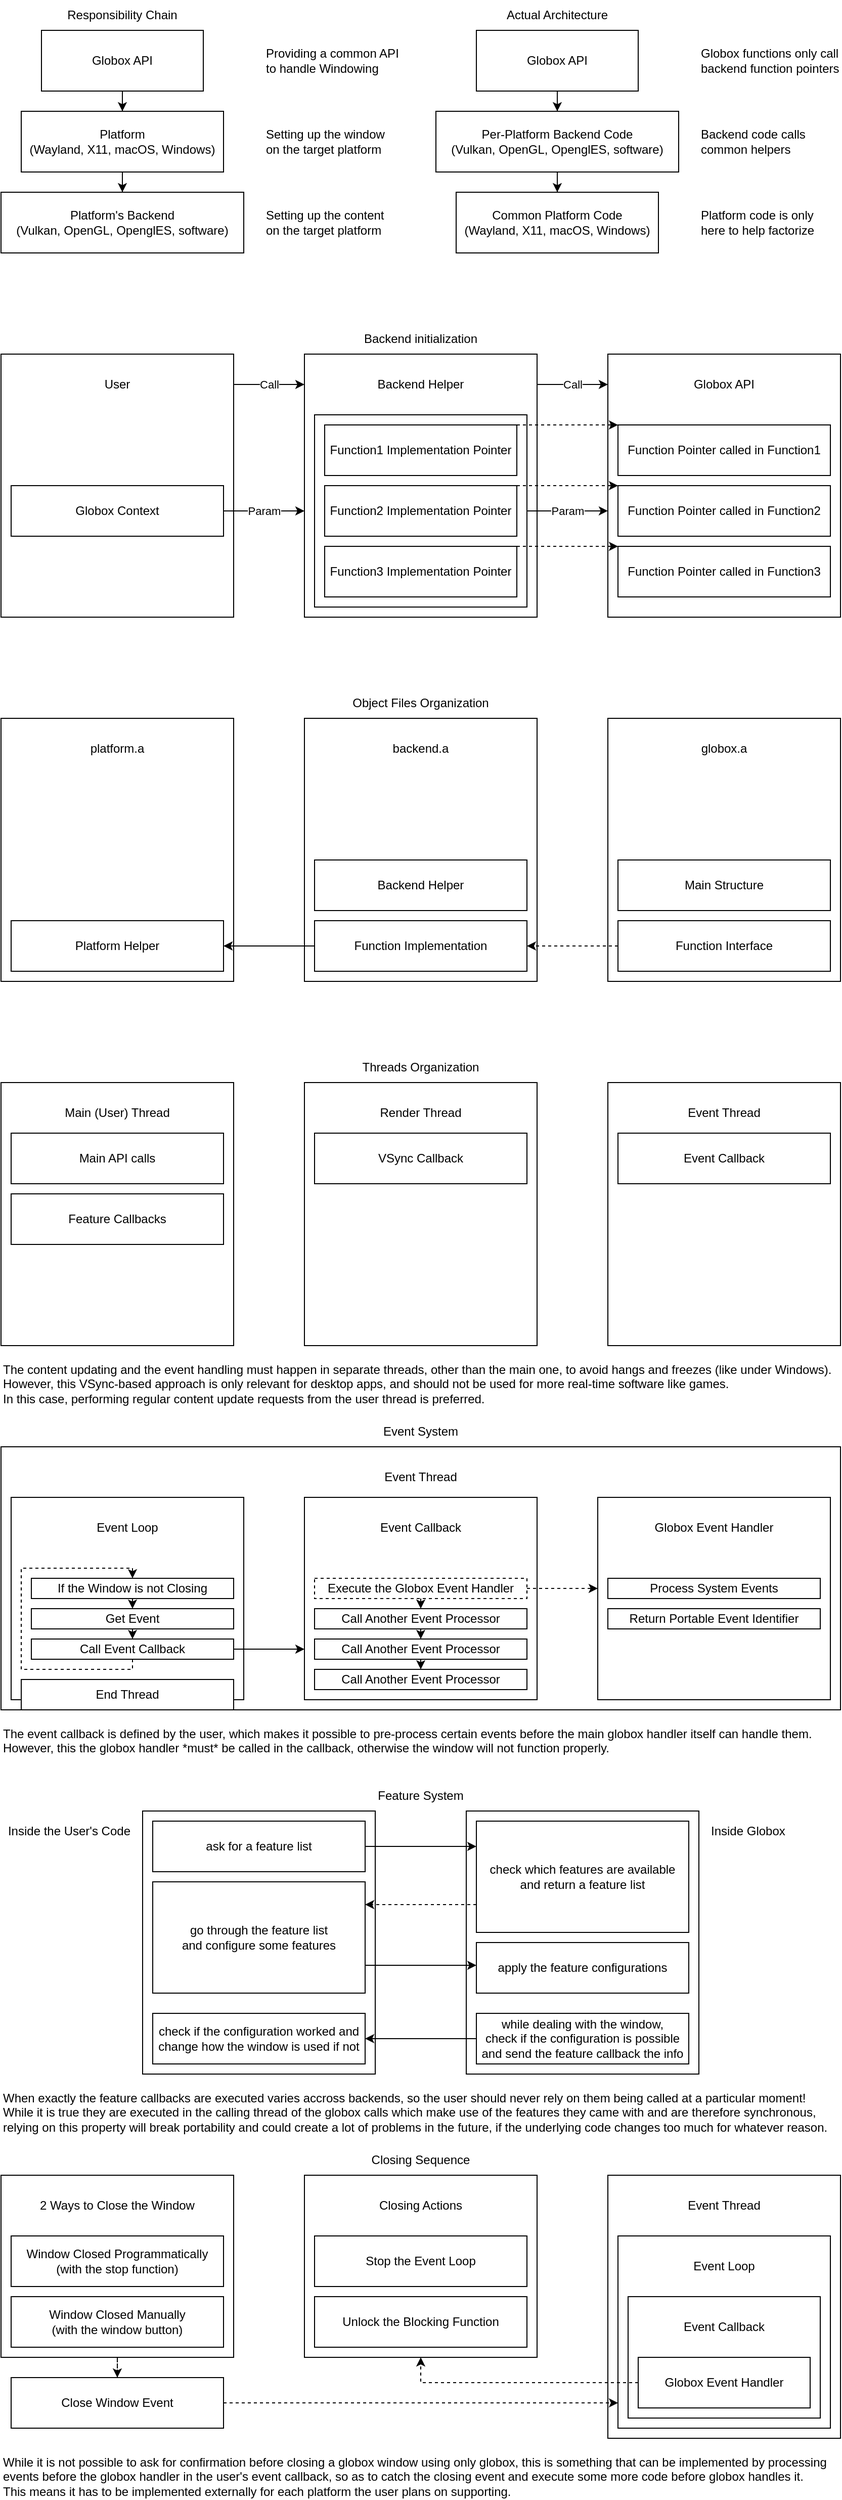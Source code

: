 <mxfile version="19.0.3" type="device"><diagram id="q395PleBGJEE1dHYPSkm" name="Page-1"><mxGraphModel dx="1185" dy="733" grid="1" gridSize="10" guides="0" tooltips="1" connect="1" arrows="1" fold="1" page="1" pageScale="1" pageWidth="850" pageHeight="1100" math="0" shadow="0"><root><mxCell id="0"/><mxCell id="1" parent="0"/><mxCell id="SgQRQiQoT7Ghh1kiMWco-44" value="" style="rounded=0;whiteSpace=wrap;html=1;" vertex="1" parent="1"><mxGeometry x="470" y="1800" width="230" height="260" as="geometry"/></mxCell><mxCell id="SgQRQiQoT7Ghh1kiMWco-29" value="" style="rounded=0;whiteSpace=wrap;html=1;" vertex="1" parent="1"><mxGeometry x="310" y="2160" width="230" height="180" as="geometry"/></mxCell><mxCell id="SgQRQiQoT7Ghh1kiMWco-40" style="edgeStyle=orthogonalEdgeStyle;rounded=0;orthogonalLoop=1;jettySize=auto;html=1;dashed=1;" edge="1" parent="1" source="SgQRQiQoT7Ghh1kiMWco-28" target="SgQRQiQoT7Ghh1kiMWco-9"><mxGeometry relative="1" as="geometry"/></mxCell><mxCell id="SgQRQiQoT7Ghh1kiMWco-28" value="" style="rounded=0;whiteSpace=wrap;html=1;" vertex="1" parent="1"><mxGeometry x="10" y="2160" width="230" height="180" as="geometry"/></mxCell><mxCell id="Ep6FRqUDfhVy1RujFqvS-13" value="" style="rounded=0;whiteSpace=wrap;html=1;" parent="1" vertex="1"><mxGeometry x="310" y="360" width="230" height="260" as="geometry"/></mxCell><mxCell id="Ep6FRqUDfhVy1RujFqvS-33" value="Param" style="edgeStyle=orthogonalEdgeStyle;rounded=0;orthogonalLoop=1;jettySize=auto;html=1;entryX=0;entryY=0.596;entryDx=0;entryDy=0;entryPerimeter=0;" parent="1" source="Ep6FRqUDfhVy1RujFqvS-31" target="Ep6FRqUDfhVy1RujFqvS-12" edge="1"><mxGeometry relative="1" as="geometry"><Array as="points"/></mxGeometry></mxCell><mxCell id="Ep6FRqUDfhVy1RujFqvS-31" value="" style="rounded=0;whiteSpace=wrap;html=1;" parent="1" vertex="1"><mxGeometry x="320" y="420" width="210" height="190" as="geometry"/></mxCell><mxCell id="Ep6FRqUDfhVy1RujFqvS-12" value="" style="rounded=0;whiteSpace=wrap;html=1;" parent="1" vertex="1"><mxGeometry x="610" y="360" width="230" height="260" as="geometry"/></mxCell><mxCell id="Ep6FRqUDfhVy1RujFqvS-30" value="&lt;div&gt;Call&lt;/div&gt;" style="edgeStyle=orthogonalEdgeStyle;rounded=0;orthogonalLoop=1;jettySize=auto;html=1;" parent="1" target="Ep6FRqUDfhVy1RujFqvS-12" edge="1"><mxGeometry relative="1" as="geometry"><mxPoint x="540" y="390" as="sourcePoint"/><Array as="points"><mxPoint x="540" y="390"/></Array></mxGeometry></mxCell><mxCell id="Wh6roSkXp979IWMYwvBI-26" style="edgeStyle=orthogonalEdgeStyle;rounded=0;orthogonalLoop=1;jettySize=auto;html=1;" parent="1" source="Wh6roSkXp979IWMYwvBI-1" target="Wh6roSkXp979IWMYwvBI-2" edge="1"><mxGeometry relative="1" as="geometry"/></mxCell><mxCell id="Wh6roSkXp979IWMYwvBI-1" value="&lt;div&gt;Platform&lt;/div&gt;&lt;div&gt;(Wayland, X11, macOS, Windows)&lt;/div&gt;" style="rounded=0;whiteSpace=wrap;html=1;" parent="1" vertex="1"><mxGeometry x="30" y="120" width="200" height="60" as="geometry"/></mxCell><mxCell id="Wh6roSkXp979IWMYwvBI-2" value="&lt;div&gt;Platform's Backend&lt;/div&gt;&lt;div&gt;(Vulkan, OpenGL, OpenglES, software)&lt;/div&gt;" style="rounded=0;whiteSpace=wrap;html=1;" parent="1" vertex="1"><mxGeometry x="10" y="200" width="240" height="60" as="geometry"/></mxCell><mxCell id="Wh6roSkXp979IWMYwvBI-25" style="edgeStyle=orthogonalEdgeStyle;rounded=0;orthogonalLoop=1;jettySize=auto;html=1;" parent="1" source="Wh6roSkXp979IWMYwvBI-3" target="Wh6roSkXp979IWMYwvBI-1" edge="1"><mxGeometry relative="1" as="geometry"/></mxCell><mxCell id="Wh6roSkXp979IWMYwvBI-3" value="&lt;div&gt;Globox API&lt;/div&gt;" style="rounded=0;whiteSpace=wrap;html=1;" parent="1" vertex="1"><mxGeometry x="50" y="40" width="160" height="60" as="geometry"/></mxCell><mxCell id="Wh6roSkXp979IWMYwvBI-4" value="Responsibility Chain" style="text;html=1;strokeColor=none;fillColor=none;align=center;verticalAlign=middle;whiteSpace=wrap;rounded=0;" parent="1" vertex="1"><mxGeometry x="10" y="10" width="240" height="30" as="geometry"/></mxCell><mxCell id="Wh6roSkXp979IWMYwvBI-5" value="Providing a common API to handle Windowing" style="text;html=1;strokeColor=none;fillColor=none;align=left;verticalAlign=middle;whiteSpace=wrap;rounded=0;" parent="1" vertex="1"><mxGeometry x="270" y="50" width="140" height="40" as="geometry"/></mxCell><mxCell id="Wh6roSkXp979IWMYwvBI-6" value="Setting up the window on the target platform" style="text;html=1;strokeColor=none;fillColor=none;align=left;verticalAlign=middle;whiteSpace=wrap;rounded=0;" parent="1" vertex="1"><mxGeometry x="270" y="130" width="130" height="40" as="geometry"/></mxCell><mxCell id="Wh6roSkXp979IWMYwvBI-7" value="Setting up the content on the target platform" style="text;html=1;strokeColor=none;fillColor=none;align=left;verticalAlign=middle;whiteSpace=wrap;rounded=0;" parent="1" vertex="1"><mxGeometry x="270" y="210" width="130" height="40" as="geometry"/></mxCell><mxCell id="Wh6roSkXp979IWMYwvBI-18" value="&lt;div&gt;Common Platform Code&lt;br&gt;&lt;/div&gt;&lt;div&gt;(Wayland, X11, macOS, Windows)&lt;/div&gt;" style="rounded=0;whiteSpace=wrap;html=1;" parent="1" vertex="1"><mxGeometry x="460" y="200" width="200" height="60" as="geometry"/></mxCell><mxCell id="Wh6roSkXp979IWMYwvBI-28" style="edgeStyle=orthogonalEdgeStyle;rounded=0;orthogonalLoop=1;jettySize=auto;html=1;" parent="1" source="Wh6roSkXp979IWMYwvBI-19" target="Wh6roSkXp979IWMYwvBI-18" edge="1"><mxGeometry relative="1" as="geometry"/></mxCell><mxCell id="Wh6roSkXp979IWMYwvBI-19" value="&lt;div&gt;Per-Platform Backend Code&lt;br&gt;&lt;/div&gt;&lt;div&gt;(Vulkan, OpenGL, OpenglES, software)&lt;/div&gt;" style="rounded=0;whiteSpace=wrap;html=1;" parent="1" vertex="1"><mxGeometry x="440" y="120" width="240" height="60" as="geometry"/></mxCell><mxCell id="Wh6roSkXp979IWMYwvBI-27" style="edgeStyle=orthogonalEdgeStyle;rounded=0;orthogonalLoop=1;jettySize=auto;html=1;" parent="1" source="Wh6roSkXp979IWMYwvBI-20" target="Wh6roSkXp979IWMYwvBI-19" edge="1"><mxGeometry relative="1" as="geometry"/></mxCell><mxCell id="Wh6roSkXp979IWMYwvBI-20" value="&lt;div&gt;Globox API&lt;/div&gt;" style="rounded=0;whiteSpace=wrap;html=1;" parent="1" vertex="1"><mxGeometry x="480" y="40" width="160" height="60" as="geometry"/></mxCell><mxCell id="Wh6roSkXp979IWMYwvBI-21" value="&lt;div&gt;Actual Architecture&lt;/div&gt;" style="text;html=1;strokeColor=none;fillColor=none;align=center;verticalAlign=middle;whiteSpace=wrap;rounded=0;" parent="1" vertex="1"><mxGeometry x="440" y="10" width="240" height="30" as="geometry"/></mxCell><mxCell id="Wh6roSkXp979IWMYwvBI-22" value="Globox functions only call backend function pointers" style="text;html=1;strokeColor=none;fillColor=none;align=left;verticalAlign=middle;whiteSpace=wrap;rounded=0;" parent="1" vertex="1"><mxGeometry x="700" y="50" width="140" height="40" as="geometry"/></mxCell><mxCell id="Wh6roSkXp979IWMYwvBI-23" value="Backend code calls common helpers" style="text;html=1;strokeColor=none;fillColor=none;align=left;verticalAlign=middle;whiteSpace=wrap;rounded=0;" parent="1" vertex="1"><mxGeometry x="700" y="130" width="130" height="40" as="geometry"/></mxCell><mxCell id="Wh6roSkXp979IWMYwvBI-24" value="&lt;div&gt;Platform code is only here to help factorize&lt;/div&gt;" style="text;html=1;strokeColor=none;fillColor=none;align=left;verticalAlign=middle;whiteSpace=wrap;rounded=0;" parent="1" vertex="1"><mxGeometry x="700" y="210" width="130" height="40" as="geometry"/></mxCell><mxCell id="Ep6FRqUDfhVy1RujFqvS-20" value="Call" style="edgeStyle=orthogonalEdgeStyle;rounded=0;orthogonalLoop=1;jettySize=auto;html=1;" parent="1" source="Ep6FRqUDfhVy1RujFqvS-5" edge="1"><mxGeometry relative="1" as="geometry"><mxPoint x="310" y="390" as="targetPoint"/><Array as="points"><mxPoint x="310" y="390"/></Array></mxGeometry></mxCell><mxCell id="Ep6FRqUDfhVy1RujFqvS-5" value="" style="rounded=0;whiteSpace=wrap;html=1;" parent="1" vertex="1"><mxGeometry x="10" y="360" width="230" height="260" as="geometry"/></mxCell><mxCell id="Ep6FRqUDfhVy1RujFqvS-34" style="edgeStyle=orthogonalEdgeStyle;rounded=0;orthogonalLoop=1;jettySize=auto;html=1;dashed=1;" parent="1" source="Ep6FRqUDfhVy1RujFqvS-2" target="Ep6FRqUDfhVy1RujFqvS-14" edge="1"><mxGeometry relative="1" as="geometry"><Array as="points"><mxPoint x="570" y="430"/><mxPoint x="570" y="430"/></Array></mxGeometry></mxCell><mxCell id="Ep6FRqUDfhVy1RujFqvS-2" value="Function1 Implementation Pointer" style="rounded=0;whiteSpace=wrap;html=1;" parent="1" vertex="1"><mxGeometry x="330" y="430" width="190" height="50" as="geometry"/></mxCell><mxCell id="Ep6FRqUDfhVy1RujFqvS-35" style="edgeStyle=orthogonalEdgeStyle;rounded=0;orthogonalLoop=1;jettySize=auto;html=1;exitX=1;exitY=0;exitDx=0;exitDy=0;entryX=0;entryY=0;entryDx=0;entryDy=0;dashed=1;" parent="1" source="Ep6FRqUDfhVy1RujFqvS-3" target="Ep6FRqUDfhVy1RujFqvS-15" edge="1"><mxGeometry relative="1" as="geometry"><Array as="points"><mxPoint x="570" y="490"/><mxPoint x="570" y="490"/></Array></mxGeometry></mxCell><mxCell id="Ep6FRqUDfhVy1RujFqvS-3" value="Function2 Implementation Pointer" style="rounded=0;whiteSpace=wrap;html=1;" parent="1" vertex="1"><mxGeometry x="330" y="490" width="190" height="50" as="geometry"/></mxCell><mxCell id="Ep6FRqUDfhVy1RujFqvS-36" style="edgeStyle=orthogonalEdgeStyle;rounded=0;orthogonalLoop=1;jettySize=auto;html=1;exitX=1;exitY=0;exitDx=0;exitDy=0;entryX=0;entryY=0;entryDx=0;entryDy=0;dashed=1;" parent="1" source="Ep6FRqUDfhVy1RujFqvS-10" target="Ep6FRqUDfhVy1RujFqvS-16" edge="1"><mxGeometry relative="1" as="geometry"><Array as="points"><mxPoint x="550" y="550"/><mxPoint x="550" y="550"/></Array></mxGeometry></mxCell><mxCell id="Ep6FRqUDfhVy1RujFqvS-10" value="Function3 Implementation Pointer" style="rounded=0;whiteSpace=wrap;html=1;" parent="1" vertex="1"><mxGeometry x="330" y="550" width="190" height="50" as="geometry"/></mxCell><mxCell id="Ep6FRqUDfhVy1RujFqvS-14" value="Function Pointer called in Function1" style="rounded=0;whiteSpace=wrap;html=1;" parent="1" vertex="1"><mxGeometry x="620" y="430" width="210" height="50" as="geometry"/></mxCell><mxCell id="Ep6FRqUDfhVy1RujFqvS-15" value="Function Pointer called in Function2" style="rounded=0;whiteSpace=wrap;html=1;" parent="1" vertex="1"><mxGeometry x="620" y="490" width="210" height="50" as="geometry"/></mxCell><mxCell id="Ep6FRqUDfhVy1RujFqvS-16" value="Function Pointer called in Function3" style="rounded=0;whiteSpace=wrap;html=1;" parent="1" vertex="1"><mxGeometry x="620" y="550" width="210" height="50" as="geometry"/></mxCell><mxCell id="Ep6FRqUDfhVy1RujFqvS-17" value="User" style="text;html=1;strokeColor=none;fillColor=none;align=center;verticalAlign=middle;whiteSpace=wrap;rounded=0;" parent="1" vertex="1"><mxGeometry x="20" y="370" width="210" height="40" as="geometry"/></mxCell><mxCell id="Ep6FRqUDfhVy1RujFqvS-18" value="Backend Helper" style="text;html=1;strokeColor=none;fillColor=none;align=center;verticalAlign=middle;whiteSpace=wrap;rounded=0;" parent="1" vertex="1"><mxGeometry x="320" y="370" width="210" height="40" as="geometry"/></mxCell><mxCell id="Ep6FRqUDfhVy1RujFqvS-19" value="Globox API" style="text;html=1;strokeColor=none;fillColor=none;align=center;verticalAlign=middle;whiteSpace=wrap;rounded=0;" parent="1" vertex="1"><mxGeometry x="620" y="370" width="210" height="40" as="geometry"/></mxCell><mxCell id="Ep6FRqUDfhVy1RujFqvS-25" value="Backend initialization" style="text;html=1;strokeColor=none;fillColor=none;align=center;verticalAlign=middle;whiteSpace=wrap;rounded=0;" parent="1" vertex="1"><mxGeometry x="10" y="330" width="830" height="30" as="geometry"/></mxCell><mxCell id="Ep6FRqUDfhVy1RujFqvS-28" value="Param" style="edgeStyle=orthogonalEdgeStyle;rounded=0;orthogonalLoop=1;jettySize=auto;html=1;" parent="1" source="Ep6FRqUDfhVy1RujFqvS-26" edge="1"><mxGeometry relative="1" as="geometry"><mxPoint x="310" y="515" as="targetPoint"/><Array as="points"><mxPoint x="310" y="515"/></Array></mxGeometry></mxCell><mxCell id="Ep6FRqUDfhVy1RujFqvS-26" value="Globox Context" style="rounded=0;whiteSpace=wrap;html=1;" parent="1" vertex="1"><mxGeometry x="20" y="490" width="210" height="50" as="geometry"/></mxCell><mxCell id="Ep6FRqUDfhVy1RujFqvS-37" value="Object Files Organization" style="text;html=1;strokeColor=none;fillColor=none;align=center;verticalAlign=middle;whiteSpace=wrap;rounded=0;" parent="1" vertex="1"><mxGeometry x="10" y="690" width="830" height="30" as="geometry"/></mxCell><mxCell id="dSDK5b-otHIs8N-x7bHy-1" value="" style="rounded=0;whiteSpace=wrap;html=1;" parent="1" vertex="1"><mxGeometry x="10" y="720" width="230" height="260" as="geometry"/></mxCell><mxCell id="dSDK5b-otHIs8N-x7bHy-2" value="platform.a" style="text;html=1;strokeColor=none;fillColor=none;align=center;verticalAlign=middle;whiteSpace=wrap;rounded=0;" parent="1" vertex="1"><mxGeometry x="20" y="730" width="210" height="40" as="geometry"/></mxCell><mxCell id="dSDK5b-otHIs8N-x7bHy-4" value="" style="rounded=0;whiteSpace=wrap;html=1;" parent="1" vertex="1"><mxGeometry x="310" y="720" width="230" height="260" as="geometry"/></mxCell><mxCell id="dSDK5b-otHIs8N-x7bHy-5" value="&lt;div&gt;backend.a&lt;/div&gt;" style="text;html=1;strokeColor=none;fillColor=none;align=center;verticalAlign=middle;whiteSpace=wrap;rounded=0;" parent="1" vertex="1"><mxGeometry x="320" y="730" width="210" height="40" as="geometry"/></mxCell><mxCell id="dSDK5b-otHIs8N-x7bHy-6" value="" style="rounded=0;whiteSpace=wrap;html=1;" parent="1" vertex="1"><mxGeometry x="610" y="720" width="230" height="260" as="geometry"/></mxCell><mxCell id="dSDK5b-otHIs8N-x7bHy-7" value="globox.a" style="text;html=1;strokeColor=none;fillColor=none;align=center;verticalAlign=middle;whiteSpace=wrap;rounded=0;" parent="1" vertex="1"><mxGeometry x="620" y="730" width="210" height="40" as="geometry"/></mxCell><mxCell id="dSDK5b-otHIs8N-x7bHy-11" style="edgeStyle=orthogonalEdgeStyle;rounded=0;orthogonalLoop=1;jettySize=auto;html=1;" parent="1" source="dSDK5b-otHIs8N-x7bHy-8" target="dSDK5b-otHIs8N-x7bHy-9" edge="1"><mxGeometry relative="1" as="geometry"/></mxCell><mxCell id="dSDK5b-otHIs8N-x7bHy-8" value="Function Implementation" style="rounded=0;whiteSpace=wrap;html=1;" parent="1" vertex="1"><mxGeometry x="320" y="920" width="210" height="50" as="geometry"/></mxCell><mxCell id="dSDK5b-otHIs8N-x7bHy-9" value="Platform Helper" style="rounded=0;whiteSpace=wrap;html=1;" parent="1" vertex="1"><mxGeometry x="20" y="920" width="210" height="50" as="geometry"/></mxCell><mxCell id="dSDK5b-otHIs8N-x7bHy-12" style="edgeStyle=orthogonalEdgeStyle;rounded=0;orthogonalLoop=1;jettySize=auto;html=1;dashed=1;" parent="1" source="dSDK5b-otHIs8N-x7bHy-10" target="dSDK5b-otHIs8N-x7bHy-8" edge="1"><mxGeometry relative="1" as="geometry"/></mxCell><mxCell id="dSDK5b-otHIs8N-x7bHy-10" value="Function Interface" style="rounded=0;whiteSpace=wrap;html=1;" parent="1" vertex="1"><mxGeometry x="620" y="920" width="210" height="50" as="geometry"/></mxCell><mxCell id="dSDK5b-otHIs8N-x7bHy-13" value="Backend Helper" style="rounded=0;whiteSpace=wrap;html=1;" parent="1" vertex="1"><mxGeometry x="320" y="860" width="210" height="50" as="geometry"/></mxCell><mxCell id="dSDK5b-otHIs8N-x7bHy-14" value="Main Structure" style="rounded=0;whiteSpace=wrap;html=1;" parent="1" vertex="1"><mxGeometry x="620" y="860" width="210" height="50" as="geometry"/></mxCell><mxCell id="dSDK5b-otHIs8N-x7bHy-15" value="Threads Organization" style="text;html=1;strokeColor=none;fillColor=none;align=center;verticalAlign=middle;whiteSpace=wrap;rounded=0;" parent="1" vertex="1"><mxGeometry x="10" y="1050" width="830" height="30" as="geometry"/></mxCell><mxCell id="dSDK5b-otHIs8N-x7bHy-16" value="" style="rounded=0;whiteSpace=wrap;html=1;" parent="1" vertex="1"><mxGeometry x="10" y="1080" width="230" height="260" as="geometry"/></mxCell><mxCell id="dSDK5b-otHIs8N-x7bHy-17" value="Main (User) Thread" style="text;html=1;strokeColor=none;fillColor=none;align=center;verticalAlign=middle;whiteSpace=wrap;rounded=0;" parent="1" vertex="1"><mxGeometry x="20" y="1090" width="210" height="40" as="geometry"/></mxCell><mxCell id="dSDK5b-otHIs8N-x7bHy-18" value="" style="rounded=0;whiteSpace=wrap;html=1;" parent="1" vertex="1"><mxGeometry x="310" y="1080" width="230" height="260" as="geometry"/></mxCell><mxCell id="dSDK5b-otHIs8N-x7bHy-19" value="Render Thread" style="text;html=1;strokeColor=none;fillColor=none;align=center;verticalAlign=middle;whiteSpace=wrap;rounded=0;" parent="1" vertex="1"><mxGeometry x="320" y="1090" width="210" height="40" as="geometry"/></mxCell><mxCell id="dSDK5b-otHIs8N-x7bHy-20" value="" style="rounded=0;whiteSpace=wrap;html=1;" parent="1" vertex="1"><mxGeometry x="610" y="1080" width="230" height="260" as="geometry"/></mxCell><mxCell id="dSDK5b-otHIs8N-x7bHy-21" value="Event Thread" style="text;html=1;strokeColor=none;fillColor=none;align=center;verticalAlign=middle;whiteSpace=wrap;rounded=0;" parent="1" vertex="1"><mxGeometry x="620" y="1090" width="210" height="40" as="geometry"/></mxCell><mxCell id="dSDK5b-otHIs8N-x7bHy-24" value="Feature Callbacks" style="rounded=0;whiteSpace=wrap;html=1;" parent="1" vertex="1"><mxGeometry x="20" y="1190" width="210" height="50" as="geometry"/></mxCell><mxCell id="dSDK5b-otHIs8N-x7bHy-27" value="VSync Callback" style="rounded=0;whiteSpace=wrap;html=1;" parent="1" vertex="1"><mxGeometry x="320" y="1130" width="210" height="50" as="geometry"/></mxCell><mxCell id="dSDK5b-otHIs8N-x7bHy-28" value="Event Callback" style="rounded=0;whiteSpace=wrap;html=1;" parent="1" vertex="1"><mxGeometry x="620" y="1130" width="210" height="50" as="geometry"/></mxCell><mxCell id="dSDK5b-otHIs8N-x7bHy-29" value="Main API calls" style="rounded=0;whiteSpace=wrap;html=1;" parent="1" vertex="1"><mxGeometry x="20" y="1130" width="210" height="50" as="geometry"/></mxCell><mxCell id="dSDK5b-otHIs8N-x7bHy-30" value="&lt;div&gt;The content updating and the event handling must happen in separate threads, other than the main one, to avoid hangs and freezes (like under Windows).&lt;/div&gt;&lt;div&gt;However, this VSync-based approach is only relevant for desktop apps, and should not be used for more real-time software like games.&lt;/div&gt;&lt;div&gt;In this case, performing regular content update requests from the user thread is preferred.&lt;br&gt;&lt;/div&gt;" style="text;html=1;strokeColor=none;fillColor=none;align=left;verticalAlign=top;whiteSpace=wrap;rounded=0;" parent="1" vertex="1"><mxGeometry x="10" y="1350" width="830" height="50" as="geometry"/></mxCell><mxCell id="iFkx3ZZmeuitUi8KAWGE-1" value="Event System" style="text;html=1;strokeColor=none;fillColor=none;align=center;verticalAlign=middle;whiteSpace=wrap;rounded=0;" parent="1" vertex="1"><mxGeometry x="10" y="1410" width="830" height="30" as="geometry"/></mxCell><mxCell id="iFkx3ZZmeuitUi8KAWGE-2" value="" style="rounded=0;whiteSpace=wrap;html=1;" parent="1" vertex="1"><mxGeometry x="10" y="1440" width="830" height="260" as="geometry"/></mxCell><mxCell id="iFkx3ZZmeuitUi8KAWGE-3" value="Event Thread" style="text;html=1;strokeColor=none;fillColor=none;align=center;verticalAlign=middle;whiteSpace=wrap;rounded=0;" parent="1" vertex="1"><mxGeometry x="320" y="1450" width="210" height="40" as="geometry"/></mxCell><mxCell id="iFkx3ZZmeuitUi8KAWGE-14" value="" style="rounded=0;whiteSpace=wrap;html=1;" parent="1" vertex="1"><mxGeometry x="20" y="1490" width="230" height="200" as="geometry"/></mxCell><mxCell id="iFkx3ZZmeuitUi8KAWGE-24" style="edgeStyle=orthogonalEdgeStyle;rounded=0;orthogonalLoop=1;jettySize=auto;html=1;exitX=0.5;exitY=1;exitDx=0;exitDy=0;entryX=0.5;entryY=0;entryDx=0;entryDy=0;dashed=1;" parent="1" source="iFkx3ZZmeuitUi8KAWGE-15" target="iFkx3ZZmeuitUi8KAWGE-19" edge="1"><mxGeometry relative="1" as="geometry"/></mxCell><mxCell id="iFkx3ZZmeuitUi8KAWGE-15" value="If the Window is not Closing" style="rounded=0;whiteSpace=wrap;html=1;" parent="1" vertex="1"><mxGeometry x="40" y="1570" width="200" height="20" as="geometry"/></mxCell><mxCell id="iFkx3ZZmeuitUi8KAWGE-16" value="Event Loop" style="text;html=1;strokeColor=none;fillColor=none;align=center;verticalAlign=middle;whiteSpace=wrap;rounded=0;" parent="1" vertex="1"><mxGeometry x="30" y="1500" width="210" height="40" as="geometry"/></mxCell><mxCell id="iFkx3ZZmeuitUi8KAWGE-18" style="edgeStyle=orthogonalEdgeStyle;rounded=0;orthogonalLoop=1;jettySize=auto;html=1;entryX=0.5;entryY=0;entryDx=0;entryDy=0;exitX=0.5;exitY=1;exitDx=0;exitDy=0;dashed=1;" parent="1" source="iFkx3ZZmeuitUi8KAWGE-17" target="iFkx3ZZmeuitUi8KAWGE-15" edge="1"><mxGeometry relative="1" as="geometry"><Array as="points"><mxPoint x="140" y="1660"/><mxPoint x="30" y="1660"/><mxPoint x="30" y="1560"/><mxPoint x="140" y="1560"/></Array></mxGeometry></mxCell><mxCell id="iFkx3ZZmeuitUi8KAWGE-34" style="edgeStyle=orthogonalEdgeStyle;rounded=0;orthogonalLoop=1;jettySize=auto;html=1;exitX=1;exitY=0.5;exitDx=0;exitDy=0;" parent="1" source="iFkx3ZZmeuitUi8KAWGE-17" target="iFkx3ZZmeuitUi8KAWGE-28" edge="1"><mxGeometry relative="1" as="geometry"><Array as="points"><mxPoint x="290" y="1640"/><mxPoint x="290" y="1640"/></Array></mxGeometry></mxCell><mxCell id="iFkx3ZZmeuitUi8KAWGE-17" value="Call Event Callback" style="rounded=0;whiteSpace=wrap;html=1;" parent="1" vertex="1"><mxGeometry x="40" y="1630" width="200" height="20" as="geometry"/></mxCell><mxCell id="iFkx3ZZmeuitUi8KAWGE-23" style="edgeStyle=orthogonalEdgeStyle;rounded=0;orthogonalLoop=1;jettySize=auto;html=1;exitX=0.5;exitY=1;exitDx=0;exitDy=0;entryX=0.5;entryY=0;entryDx=0;entryDy=0;dashed=1;" parent="1" source="iFkx3ZZmeuitUi8KAWGE-19" target="iFkx3ZZmeuitUi8KAWGE-17" edge="1"><mxGeometry relative="1" as="geometry"/></mxCell><mxCell id="iFkx3ZZmeuitUi8KAWGE-19" value="Get Event" style="rounded=0;whiteSpace=wrap;html=1;" parent="1" vertex="1"><mxGeometry x="40" y="1600" width="200" height="20" as="geometry"/></mxCell><mxCell id="iFkx3ZZmeuitUi8KAWGE-28" value="" style="rounded=0;whiteSpace=wrap;html=1;" parent="1" vertex="1"><mxGeometry x="310" y="1490" width="230" height="200" as="geometry"/></mxCell><mxCell id="iFkx3ZZmeuitUi8KAWGE-32" value="" style="rounded=0;whiteSpace=wrap;html=1;" parent="1" vertex="1"><mxGeometry x="600" y="1490" width="230" height="200" as="geometry"/></mxCell><mxCell id="iFkx3ZZmeuitUi8KAWGE-33" value="Event Callback" style="text;html=1;strokeColor=none;fillColor=none;align=center;verticalAlign=middle;whiteSpace=wrap;rounded=0;" parent="1" vertex="1"><mxGeometry x="320" y="1500" width="210" height="40" as="geometry"/></mxCell><mxCell id="iFkx3ZZmeuitUi8KAWGE-40" style="edgeStyle=orthogonalEdgeStyle;rounded=0;orthogonalLoop=1;jettySize=auto;html=1;exitX=0.5;exitY=1;exitDx=0;exitDy=0;entryX=0.5;entryY=0;entryDx=0;entryDy=0;dashed=1;" parent="1" source="iFkx3ZZmeuitUi8KAWGE-36" target="iFkx3ZZmeuitUi8KAWGE-37" edge="1"><mxGeometry relative="1" as="geometry"/></mxCell><mxCell id="iFkx3ZZmeuitUi8KAWGE-43" style="edgeStyle=orthogonalEdgeStyle;rounded=0;orthogonalLoop=1;jettySize=auto;html=1;exitX=1;exitY=0.5;exitDx=0;exitDy=0;dashed=1;" parent="1" source="iFkx3ZZmeuitUi8KAWGE-36" target="iFkx3ZZmeuitUi8KAWGE-32" edge="1"><mxGeometry relative="1" as="geometry"><Array as="points"><mxPoint x="580" y="1580"/><mxPoint x="580" y="1580"/></Array></mxGeometry></mxCell><mxCell id="iFkx3ZZmeuitUi8KAWGE-36" value="Execute the Globox Event Handler" style="rounded=0;whiteSpace=wrap;html=1;dashed=1;" parent="1" vertex="1"><mxGeometry x="320" y="1570" width="210" height="20" as="geometry"/></mxCell><mxCell id="iFkx3ZZmeuitUi8KAWGE-41" style="edgeStyle=orthogonalEdgeStyle;rounded=0;orthogonalLoop=1;jettySize=auto;html=1;exitX=0.5;exitY=1;exitDx=0;exitDy=0;entryX=0.5;entryY=0;entryDx=0;entryDy=0;dashed=1;" parent="1" source="iFkx3ZZmeuitUi8KAWGE-37" target="iFkx3ZZmeuitUi8KAWGE-38" edge="1"><mxGeometry relative="1" as="geometry"/></mxCell><mxCell id="iFkx3ZZmeuitUi8KAWGE-37" value="Call Another Event Processor" style="rounded=0;whiteSpace=wrap;html=1;" parent="1" vertex="1"><mxGeometry x="320" y="1600" width="210" height="20" as="geometry"/></mxCell><mxCell id="iFkx3ZZmeuitUi8KAWGE-42" style="edgeStyle=orthogonalEdgeStyle;rounded=0;orthogonalLoop=1;jettySize=auto;html=1;exitX=0.5;exitY=1;exitDx=0;exitDy=0;entryX=0.5;entryY=0;entryDx=0;entryDy=0;dashed=1;" parent="1" source="iFkx3ZZmeuitUi8KAWGE-38" target="iFkx3ZZmeuitUi8KAWGE-39" edge="1"><mxGeometry relative="1" as="geometry"/></mxCell><mxCell id="iFkx3ZZmeuitUi8KAWGE-38" value="Call Another&amp;nbsp;Event Processor" style="rounded=0;whiteSpace=wrap;html=1;" parent="1" vertex="1"><mxGeometry x="320" y="1630" width="210" height="20" as="geometry"/></mxCell><mxCell id="iFkx3ZZmeuitUi8KAWGE-39" value="Call Another&amp;nbsp;Event Processor" style="rounded=0;whiteSpace=wrap;html=1;" parent="1" vertex="1"><mxGeometry x="320" y="1660" width="210" height="20" as="geometry"/></mxCell><mxCell id="iFkx3ZZmeuitUi8KAWGE-44" value="Globox Event Handler" style="text;html=1;strokeColor=none;fillColor=none;align=center;verticalAlign=middle;whiteSpace=wrap;rounded=0;" parent="1" vertex="1"><mxGeometry x="610" y="1500" width="210" height="40" as="geometry"/></mxCell><mxCell id="iFkx3ZZmeuitUi8KAWGE-45" value="Process System Events" style="rounded=0;whiteSpace=wrap;html=1;" parent="1" vertex="1"><mxGeometry x="610" y="1570" width="210" height="20" as="geometry"/></mxCell><mxCell id="iFkx3ZZmeuitUi8KAWGE-47" value="Return Portable Event Identifier" style="rounded=0;whiteSpace=wrap;html=1;" parent="1" vertex="1"><mxGeometry x="610" y="1600" width="210" height="20" as="geometry"/></mxCell><mxCell id="iFkx3ZZmeuitUi8KAWGE-48" value="End Thread" style="rounded=0;whiteSpace=wrap;html=1;" parent="1" vertex="1"><mxGeometry x="30" y="1670" width="210" height="30" as="geometry"/></mxCell><mxCell id="iFkx3ZZmeuitUi8KAWGE-49" value="Feature System" style="text;html=1;strokeColor=none;fillColor=none;align=center;verticalAlign=middle;whiteSpace=wrap;rounded=0;" parent="1" vertex="1"><mxGeometry x="10" y="1770" width="830" height="30" as="geometry"/></mxCell><mxCell id="iFkx3ZZmeuitUi8KAWGE-50" value="" style="rounded=0;whiteSpace=wrap;html=1;" parent="1" vertex="1"><mxGeometry x="150" y="1800" width="230" height="260" as="geometry"/></mxCell><mxCell id="iFkx3ZZmeuitUi8KAWGE-60" value="Closing Sequence" style="text;html=1;strokeColor=none;fillColor=none;align=center;verticalAlign=middle;whiteSpace=wrap;rounded=0;" parent="1" vertex="1"><mxGeometry x="10" y="2130" width="830" height="30" as="geometry"/></mxCell><mxCell id="iFkx3ZZmeuitUi8KAWGE-62" value="&lt;div&gt;The event callback is defined by the user, which makes it possible to pre-process certain events before the main globox handler itself can handle them. However, this the globox handler *must* be called in the callback, otherwise the window will not function properly.&lt;/div&gt;" style="text;html=1;strokeColor=none;fillColor=none;align=left;verticalAlign=top;whiteSpace=wrap;rounded=0;" parent="1" vertex="1"><mxGeometry x="10" y="1710" width="830" height="50" as="geometry"/></mxCell><mxCell id="iFkx3ZZmeuitUi8KAWGE-63" value="When exactly the feature callbacks are executed varies accross backends, so the user should never rely on them being called at a particular moment! While it is true they are executed in the calling thread of the globox calls which make use of the features they came with and are therefore synchronous, relying on this property will break portability and could create a lot of problems in the future, if the underlying code changes too much for whatever reason." style="text;html=1;strokeColor=none;fillColor=none;align=left;verticalAlign=top;whiteSpace=wrap;rounded=0;" parent="1" vertex="1"><mxGeometry x="10" y="2070" width="820" height="50" as="geometry"/></mxCell><mxCell id="iFkx3ZZmeuitUi8KAWGE-64" value="While it is not possible to ask for confirmation before closing a globox window using only globox, this is something that can be implemented by processing&lt;br&gt;events before the globox handler in the user's event callback, so as to catch the closing event and execute some more code before globox handles it.&lt;br&gt;This means it has to be implemented externally for each platform the user plans on supporting." style="text;html=1;strokeColor=none;fillColor=none;align=left;verticalAlign=top;whiteSpace=wrap;rounded=0;" parent="1" vertex="1"><mxGeometry x="10" y="2430" width="830" height="50" as="geometry"/></mxCell><mxCell id="SgQRQiQoT7Ghh1kiMWco-1" value="Window Closed Programmatically&lt;br&gt;(with the stop function)" style="rounded=0;whiteSpace=wrap;html=1;" vertex="1" parent="1"><mxGeometry x="20" y="2220" width="210" height="50" as="geometry"/></mxCell><mxCell id="SgQRQiQoT7Ghh1kiMWco-2" value="Window Closed Manually&lt;br&gt;(with the window button)" style="rounded=0;whiteSpace=wrap;html=1;" vertex="1" parent="1"><mxGeometry x="20" y="2280" width="210" height="50" as="geometry"/></mxCell><mxCell id="SgQRQiQoT7Ghh1kiMWco-3" value="" style="rounded=0;whiteSpace=wrap;html=1;" vertex="1" parent="1"><mxGeometry x="610" y="2160" width="230" height="260" as="geometry"/></mxCell><mxCell id="SgQRQiQoT7Ghh1kiMWco-5" value="" style="rounded=0;whiteSpace=wrap;html=1;" vertex="1" parent="1"><mxGeometry x="620" y="2220" width="210" height="190" as="geometry"/></mxCell><mxCell id="SgQRQiQoT7Ghh1kiMWco-6" value="Event Thread" style="text;html=1;strokeColor=none;fillColor=none;align=center;verticalAlign=middle;whiteSpace=wrap;rounded=0;" vertex="1" parent="1"><mxGeometry x="620" y="2170" width="210" height="40" as="geometry"/></mxCell><mxCell id="SgQRQiQoT7Ghh1kiMWco-41" style="edgeStyle=orthogonalEdgeStyle;rounded=0;orthogonalLoop=1;jettySize=auto;html=1;dashed=1;" edge="1" parent="1" source="SgQRQiQoT7Ghh1kiMWco-9" target="SgQRQiQoT7Ghh1kiMWco-5"><mxGeometry relative="1" as="geometry"><Array as="points"><mxPoint x="530" y="2385"/><mxPoint x="530" y="2385"/></Array></mxGeometry></mxCell><mxCell id="SgQRQiQoT7Ghh1kiMWco-9" value="Close Window Event" style="rounded=0;whiteSpace=wrap;html=1;" vertex="1" parent="1"><mxGeometry x="20" y="2360" width="210" height="50" as="geometry"/></mxCell><mxCell id="SgQRQiQoT7Ghh1kiMWco-16" value="2 Ways to Close the Window" style="text;html=1;strokeColor=none;fillColor=none;align=center;verticalAlign=middle;whiteSpace=wrap;rounded=0;" vertex="1" parent="1"><mxGeometry x="20" y="2170" width="210" height="40" as="geometry"/></mxCell><mxCell id="SgQRQiQoT7Ghh1kiMWco-17" value="Closing Actions" style="text;html=1;strokeColor=none;fillColor=none;align=center;verticalAlign=middle;whiteSpace=wrap;rounded=0;" vertex="1" parent="1"><mxGeometry x="320" y="2170" width="210" height="40" as="geometry"/></mxCell><mxCell id="SgQRQiQoT7Ghh1kiMWco-20" value="" style="rounded=0;whiteSpace=wrap;html=1;" vertex="1" parent="1"><mxGeometry x="630" y="2280" width="190" height="120" as="geometry"/></mxCell><mxCell id="SgQRQiQoT7Ghh1kiMWco-21" value="Event Loop" style="text;html=1;strokeColor=none;fillColor=none;align=center;verticalAlign=middle;whiteSpace=wrap;rounded=0;" vertex="1" parent="1"><mxGeometry x="630" y="2230" width="190" height="40" as="geometry"/></mxCell><mxCell id="SgQRQiQoT7Ghh1kiMWco-22" value="Event Callback" style="text;html=1;strokeColor=none;fillColor=none;align=center;verticalAlign=middle;whiteSpace=wrap;rounded=0;" vertex="1" parent="1"><mxGeometry x="640" y="2290" width="170" height="40" as="geometry"/></mxCell><mxCell id="SgQRQiQoT7Ghh1kiMWco-39" style="edgeStyle=orthogonalEdgeStyle;rounded=0;orthogonalLoop=1;jettySize=auto;html=1;entryX=0.5;entryY=1;entryDx=0;entryDy=0;dashed=1;" edge="1" parent="1" source="SgQRQiQoT7Ghh1kiMWco-23" target="SgQRQiQoT7Ghh1kiMWco-29"><mxGeometry relative="1" as="geometry"/></mxCell><mxCell id="SgQRQiQoT7Ghh1kiMWco-23" value="Globox Event Handler" style="rounded=0;whiteSpace=wrap;html=1;" vertex="1" parent="1"><mxGeometry x="640" y="2340" width="170" height="50" as="geometry"/></mxCell><mxCell id="SgQRQiQoT7Ghh1kiMWco-25" value="Stop the Event Loop" style="rounded=0;whiteSpace=wrap;html=1;" vertex="1" parent="1"><mxGeometry x="320" y="2220" width="210" height="50" as="geometry"/></mxCell><mxCell id="SgQRQiQoT7Ghh1kiMWco-26" value="Unlock the Blocking Function" style="rounded=0;whiteSpace=wrap;html=1;" vertex="1" parent="1"><mxGeometry x="320" y="2280" width="210" height="50" as="geometry"/></mxCell><mxCell id="SgQRQiQoT7Ghh1kiMWco-48" style="edgeStyle=orthogonalEdgeStyle;rounded=0;orthogonalLoop=1;jettySize=auto;html=1;" edge="1" parent="1" source="SgQRQiQoT7Ghh1kiMWco-42" target="SgQRQiQoT7Ghh1kiMWco-46"><mxGeometry relative="1" as="geometry"><Array as="points"><mxPoint x="440" y="1835"/><mxPoint x="440" y="1835"/></Array></mxGeometry></mxCell><mxCell id="SgQRQiQoT7Ghh1kiMWco-42" value="ask for a feature list" style="rounded=0;whiteSpace=wrap;html=1;" vertex="1" parent="1"><mxGeometry x="160" y="1810" width="210" height="50" as="geometry"/></mxCell><mxCell id="SgQRQiQoT7Ghh1kiMWco-51" style="edgeStyle=orthogonalEdgeStyle;rounded=0;orthogonalLoop=1;jettySize=auto;html=1;exitX=0;exitY=0.75;exitDx=0;exitDy=0;dashed=1;" edge="1" parent="1" source="SgQRQiQoT7Ghh1kiMWco-46" target="SgQRQiQoT7Ghh1kiMWco-50"><mxGeometry relative="1" as="geometry"><Array as="points"><mxPoint x="390" y="1893"/><mxPoint x="390" y="1893"/></Array></mxGeometry></mxCell><mxCell id="SgQRQiQoT7Ghh1kiMWco-46" value="check which features are available&lt;br&gt;and return a feature list" style="rounded=0;whiteSpace=wrap;html=1;" vertex="1" parent="1"><mxGeometry x="480" y="1810" width="210" height="110" as="geometry"/></mxCell><mxCell id="SgQRQiQoT7Ghh1kiMWco-55" style="edgeStyle=orthogonalEdgeStyle;rounded=0;orthogonalLoop=1;jettySize=auto;html=1;exitX=1;exitY=0.75;exitDx=0;exitDy=0;" edge="1" parent="1" source="SgQRQiQoT7Ghh1kiMWco-50" target="SgQRQiQoT7Ghh1kiMWco-52"><mxGeometry relative="1" as="geometry"><Array as="points"><mxPoint x="440" y="1953"/><mxPoint x="440" y="1953"/></Array></mxGeometry></mxCell><mxCell id="SgQRQiQoT7Ghh1kiMWco-50" value="go through the feature list&lt;br&gt;and configure some features" style="rounded=0;whiteSpace=wrap;html=1;" vertex="1" parent="1"><mxGeometry x="160" y="1870" width="210" height="110" as="geometry"/></mxCell><mxCell id="SgQRQiQoT7Ghh1kiMWco-52" value="apply the feature configurations" style="rounded=0;whiteSpace=wrap;html=1;" vertex="1" parent="1"><mxGeometry x="480" y="1930" width="210" height="50" as="geometry"/></mxCell><mxCell id="SgQRQiQoT7Ghh1kiMWco-54" value="check if the configuration worked and change how the window is used if not" style="rounded=0;whiteSpace=wrap;html=1;" vertex="1" parent="1"><mxGeometry x="160" y="2000" width="210" height="50" as="geometry"/></mxCell><mxCell id="SgQRQiQoT7Ghh1kiMWco-57" style="edgeStyle=orthogonalEdgeStyle;rounded=0;orthogonalLoop=1;jettySize=auto;html=1;" edge="1" parent="1" source="SgQRQiQoT7Ghh1kiMWco-56" target="SgQRQiQoT7Ghh1kiMWco-54"><mxGeometry relative="1" as="geometry"/></mxCell><mxCell id="SgQRQiQoT7Ghh1kiMWco-56" value="while dealing with the window,&lt;br&gt;check if the configuration is possible&lt;br&gt;and send the feature callback the info" style="rounded=0;whiteSpace=wrap;html=1;" vertex="1" parent="1"><mxGeometry x="480" y="2000" width="210" height="50" as="geometry"/></mxCell><mxCell id="SgQRQiQoT7Ghh1kiMWco-59" value="Inside the User's Code" style="text;html=1;strokeColor=none;fillColor=none;align=right;verticalAlign=middle;whiteSpace=wrap;rounded=0;" vertex="1" parent="1"><mxGeometry x="10" y="1800" width="130" height="40" as="geometry"/></mxCell><mxCell id="SgQRQiQoT7Ghh1kiMWco-60" value="Inside Globox" style="text;html=1;strokeColor=none;fillColor=none;align=left;verticalAlign=middle;whiteSpace=wrap;rounded=0;" vertex="1" parent="1"><mxGeometry x="710" y="1800" width="130" height="40" as="geometry"/></mxCell></root></mxGraphModel></diagram></mxfile>